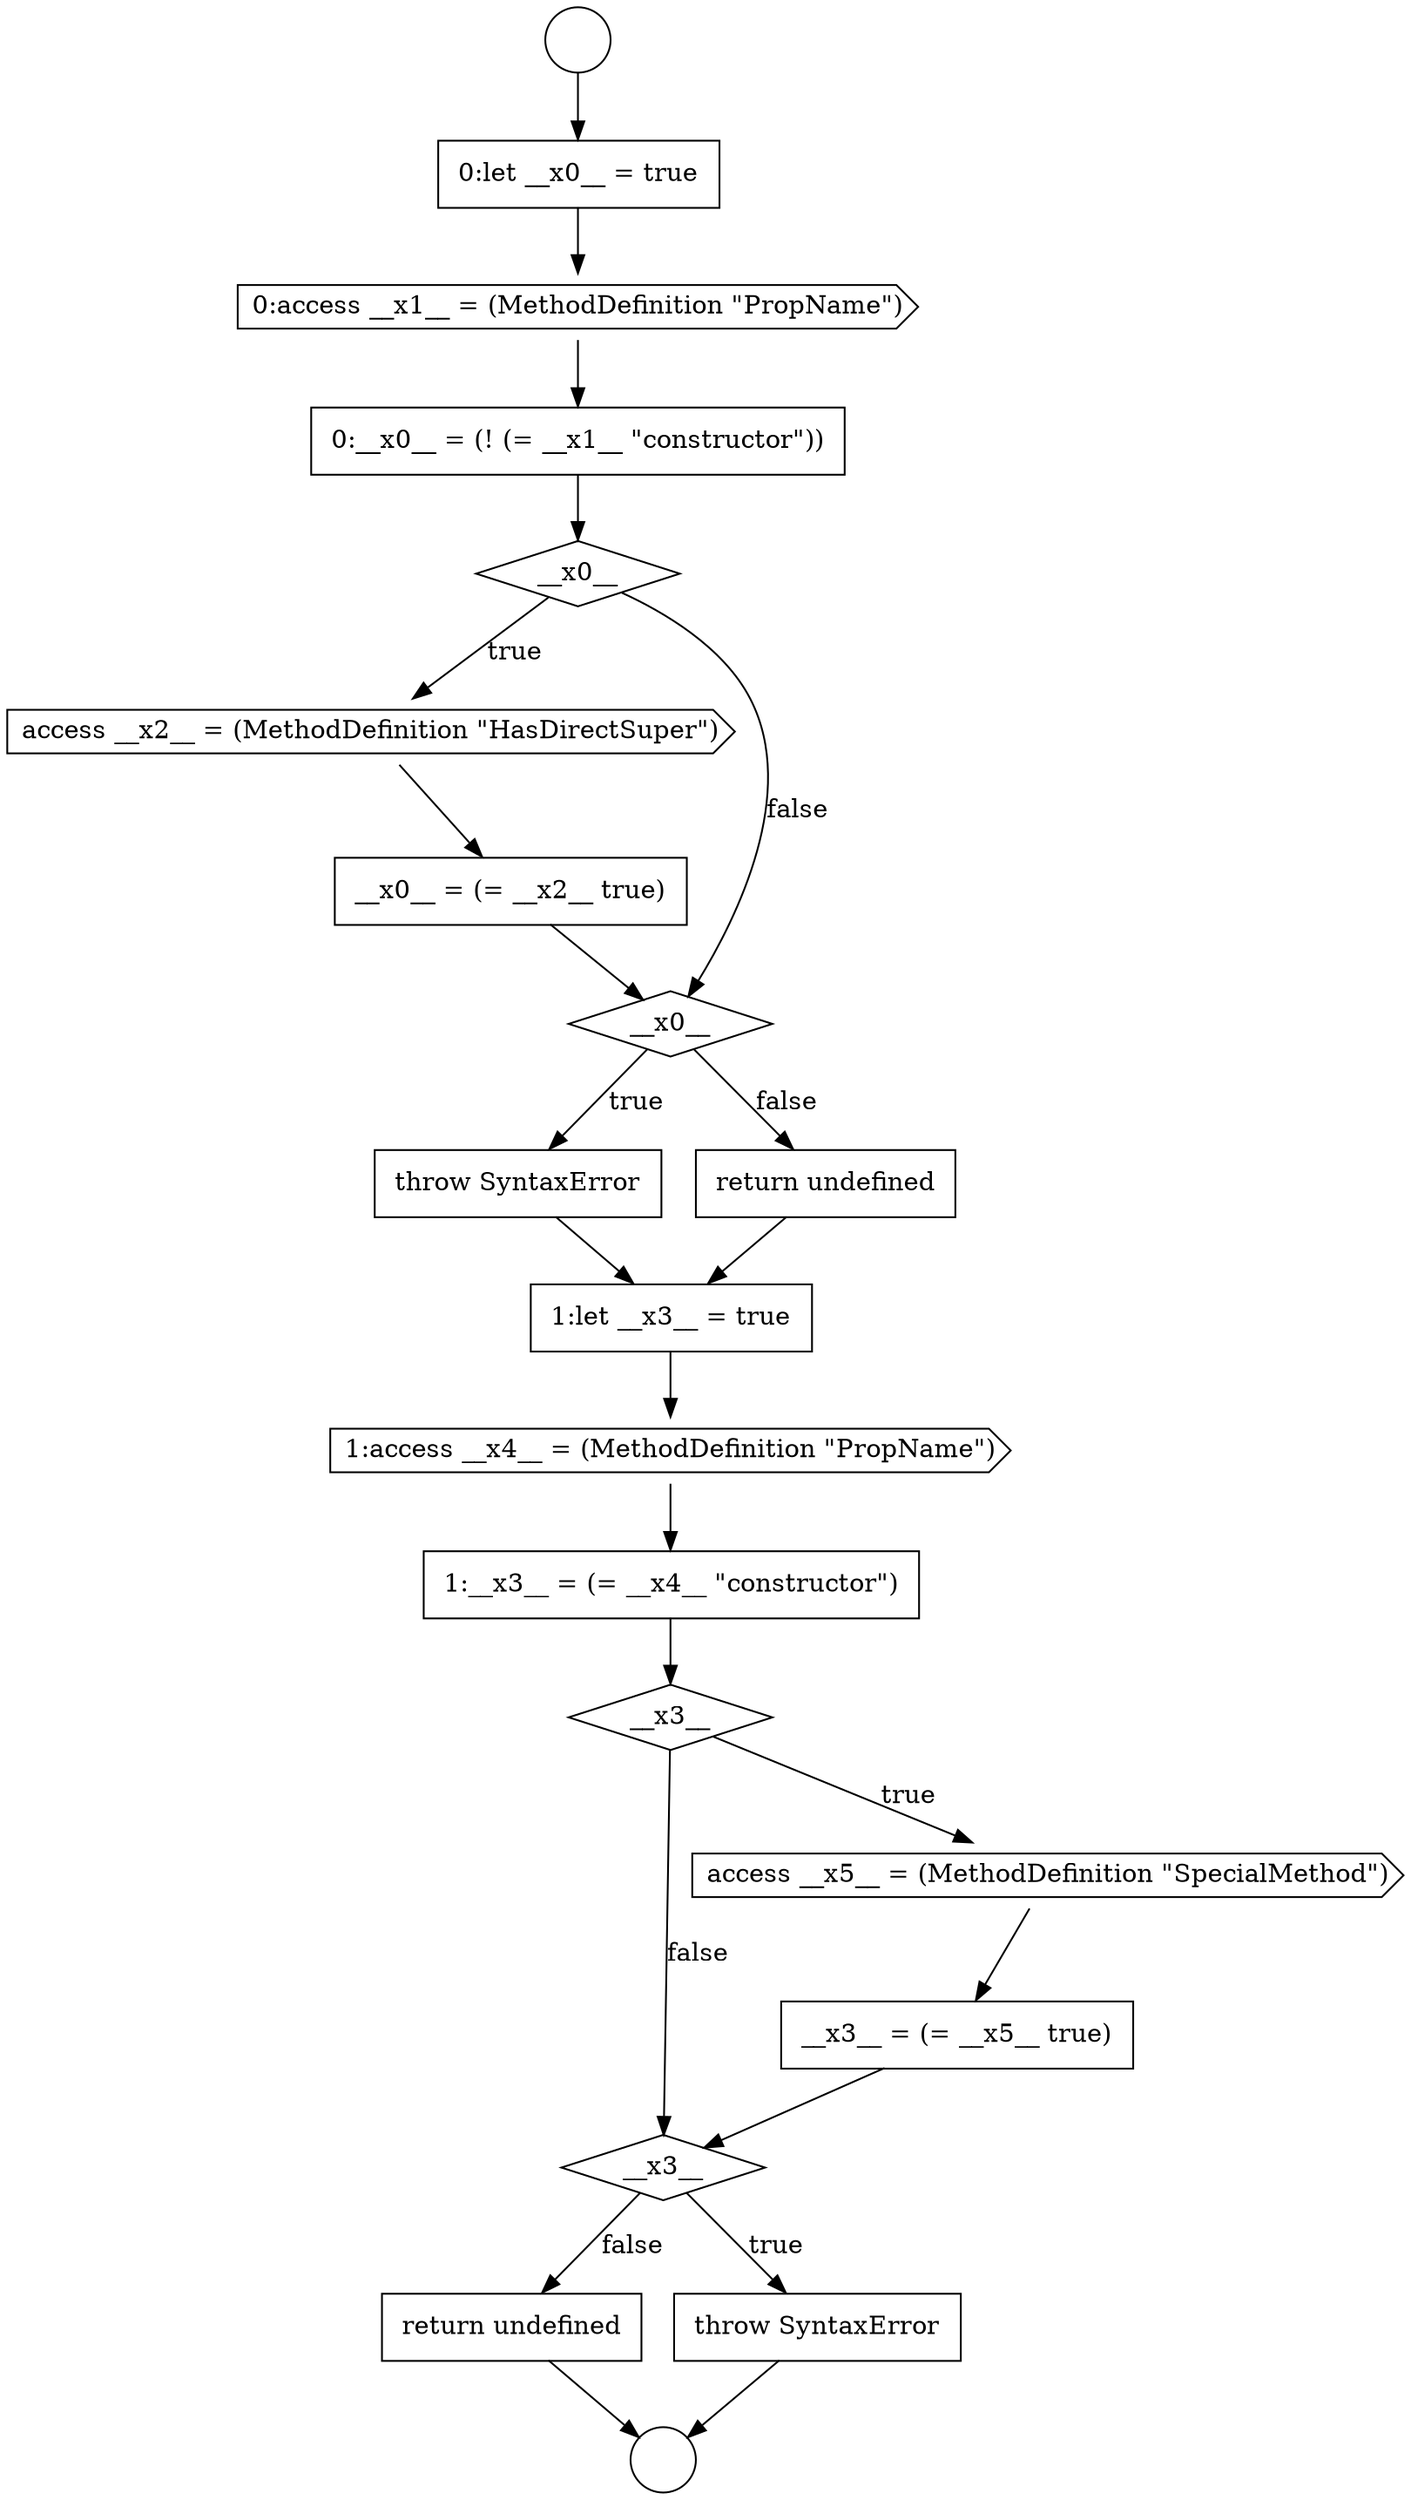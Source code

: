 digraph {
  node16784 [shape=cds, label=<<font color="black">access __x2__ = (MethodDefinition &quot;HasDirectSuper&quot;)</font>> color="black" fillcolor="white" style=filled]
  node16789 [shape=none, margin=0, label=<<font color="black">
    <table border="0" cellborder="1" cellspacing="0" cellpadding="10">
      <tr><td align="left">1:let __x3__ = true</td></tr>
    </table>
  </font>> color="black" fillcolor="white" style=filled]
  node16785 [shape=none, margin=0, label=<<font color="black">
    <table border="0" cellborder="1" cellspacing="0" cellpadding="10">
      <tr><td align="left">__x0__ = (= __x2__ true)</td></tr>
    </table>
  </font>> color="black" fillcolor="white" style=filled]
  node16780 [shape=none, margin=0, label=<<font color="black">
    <table border="0" cellborder="1" cellspacing="0" cellpadding="10">
      <tr><td align="left">0:let __x0__ = true</td></tr>
    </table>
  </font>> color="black" fillcolor="white" style=filled]
  node16783 [shape=diamond, label=<<font color="black">__x0__</font>> color="black" fillcolor="white" style=filled]
  node16786 [shape=diamond, label=<<font color="black">__x0__</font>> color="black" fillcolor="white" style=filled]
  node16787 [shape=none, margin=0, label=<<font color="black">
    <table border="0" cellborder="1" cellspacing="0" cellpadding="10">
      <tr><td align="left">throw SyntaxError</td></tr>
    </table>
  </font>> color="black" fillcolor="white" style=filled]
  node16791 [shape=none, margin=0, label=<<font color="black">
    <table border="0" cellborder="1" cellspacing="0" cellpadding="10">
      <tr><td align="left">1:__x3__ = (= __x4__ &quot;constructor&quot;)</td></tr>
    </table>
  </font>> color="black" fillcolor="white" style=filled]
  node16781 [shape=cds, label=<<font color="black">0:access __x1__ = (MethodDefinition &quot;PropName&quot;)</font>> color="black" fillcolor="white" style=filled]
  node16795 [shape=diamond, label=<<font color="black">__x3__</font>> color="black" fillcolor="white" style=filled]
  node16778 [shape=circle label=" " color="black" fillcolor="white" style=filled]
  node16788 [shape=none, margin=0, label=<<font color="black">
    <table border="0" cellborder="1" cellspacing="0" cellpadding="10">
      <tr><td align="left">return undefined</td></tr>
    </table>
  </font>> color="black" fillcolor="white" style=filled]
  node16792 [shape=diamond, label=<<font color="black">__x3__</font>> color="black" fillcolor="white" style=filled]
  node16794 [shape=none, margin=0, label=<<font color="black">
    <table border="0" cellborder="1" cellspacing="0" cellpadding="10">
      <tr><td align="left">__x3__ = (= __x5__ true)</td></tr>
    </table>
  </font>> color="black" fillcolor="white" style=filled]
  node16797 [shape=none, margin=0, label=<<font color="black">
    <table border="0" cellborder="1" cellspacing="0" cellpadding="10">
      <tr><td align="left">return undefined</td></tr>
    </table>
  </font>> color="black" fillcolor="white" style=filled]
  node16790 [shape=cds, label=<<font color="black">1:access __x4__ = (MethodDefinition &quot;PropName&quot;)</font>> color="black" fillcolor="white" style=filled]
  node16793 [shape=cds, label=<<font color="black">access __x5__ = (MethodDefinition &quot;SpecialMethod&quot;)</font>> color="black" fillcolor="white" style=filled]
  node16796 [shape=none, margin=0, label=<<font color="black">
    <table border="0" cellborder="1" cellspacing="0" cellpadding="10">
      <tr><td align="left">throw SyntaxError</td></tr>
    </table>
  </font>> color="black" fillcolor="white" style=filled]
  node16779 [shape=circle label=" " color="black" fillcolor="white" style=filled]
  node16782 [shape=none, margin=0, label=<<font color="black">
    <table border="0" cellborder="1" cellspacing="0" cellpadding="10">
      <tr><td align="left">0:__x0__ = (! (= __x1__ &quot;constructor&quot;))</td></tr>
    </table>
  </font>> color="black" fillcolor="white" style=filled]
  node16789 -> node16790 [ color="black"]
  node16790 -> node16791 [ color="black"]
  node16784 -> node16785 [ color="black"]
  node16778 -> node16780 [ color="black"]
  node16786 -> node16787 [label=<<font color="black">true</font>> color="black"]
  node16786 -> node16788 [label=<<font color="black">false</font>> color="black"]
  node16792 -> node16793 [label=<<font color="black">true</font>> color="black"]
  node16792 -> node16795 [label=<<font color="black">false</font>> color="black"]
  node16783 -> node16784 [label=<<font color="black">true</font>> color="black"]
  node16783 -> node16786 [label=<<font color="black">false</font>> color="black"]
  node16787 -> node16789 [ color="black"]
  node16794 -> node16795 [ color="black"]
  node16795 -> node16796 [label=<<font color="black">true</font>> color="black"]
  node16795 -> node16797 [label=<<font color="black">false</font>> color="black"]
  node16785 -> node16786 [ color="black"]
  node16793 -> node16794 [ color="black"]
  node16791 -> node16792 [ color="black"]
  node16781 -> node16782 [ color="black"]
  node16788 -> node16789 [ color="black"]
  node16782 -> node16783 [ color="black"]
  node16780 -> node16781 [ color="black"]
  node16796 -> node16779 [ color="black"]
  node16797 -> node16779 [ color="black"]
}
